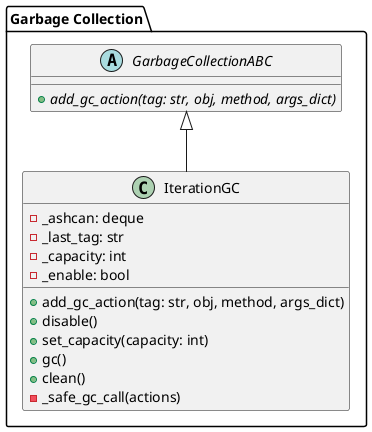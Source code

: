 @startuml
package "Garbage Collection" {
    abstract class GarbageCollectionABC {
        {abstract} + add_gc_action(tag: str, obj, method, args_dict)
    }

    class IterationGC {
        - _ashcan: deque
        - _last_tag: str
        - _capacity: int
        - _enable: bool
        + add_gc_action(tag: str, obj, method, args_dict)
        + disable()
        + set_capacity(capacity: int)
        + gc()
        + clean()
        - _safe_gc_call(actions)
    }
}

GarbageCollectionABC <|-- IterationGC

@enduml
